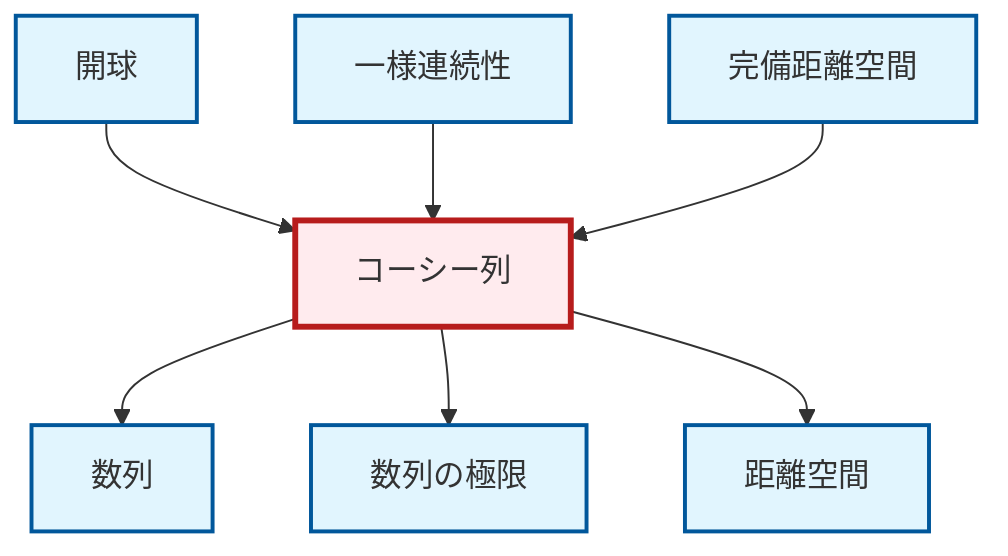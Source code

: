 graph TD
    classDef definition fill:#e1f5fe,stroke:#01579b,stroke-width:2px
    classDef theorem fill:#f3e5f5,stroke:#4a148c,stroke-width:2px
    classDef axiom fill:#fff3e0,stroke:#e65100,stroke-width:2px
    classDef example fill:#e8f5e9,stroke:#1b5e20,stroke-width:2px
    classDef current fill:#ffebee,stroke:#b71c1c,stroke-width:3px
    def-sequence["数列"]:::definition
    def-limit["数列の極限"]:::definition
    def-open-ball["開球"]:::definition
    def-cauchy-sequence["コーシー列"]:::definition
    def-complete-metric-space["完備距離空間"]:::definition
    def-metric-space["距離空間"]:::definition
    def-uniform-continuity["一様連続性"]:::definition
    def-open-ball --> def-cauchy-sequence
    def-uniform-continuity --> def-cauchy-sequence
    def-cauchy-sequence --> def-sequence
    def-cauchy-sequence --> def-limit
    def-cauchy-sequence --> def-metric-space
    def-complete-metric-space --> def-cauchy-sequence
    class def-cauchy-sequence current